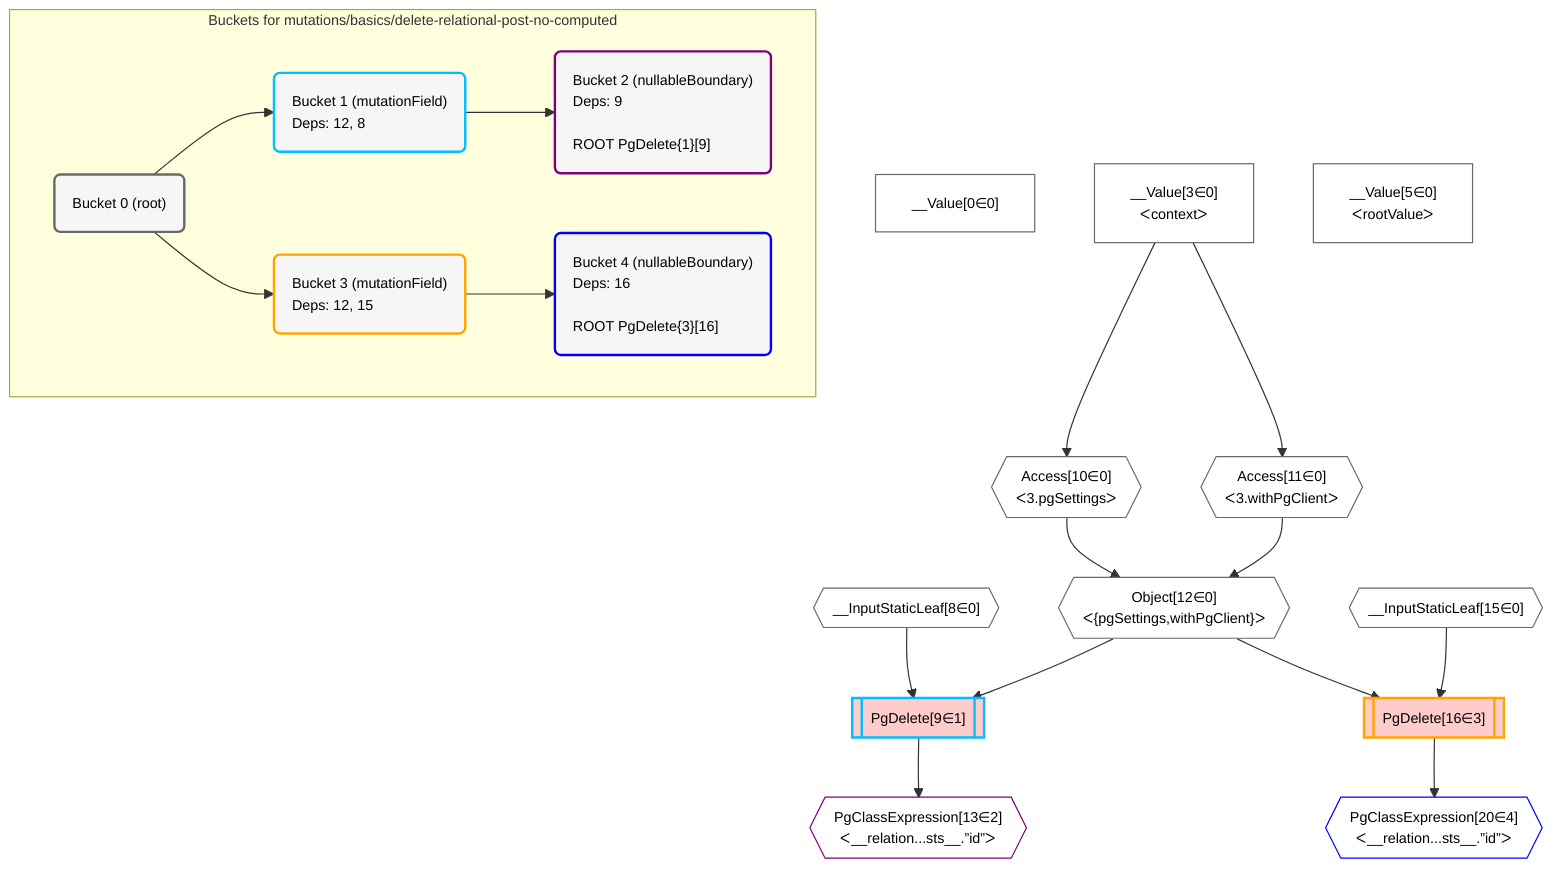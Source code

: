 %%{init: {'themeVariables': { 'fontSize': '12px'}}}%%
graph TD
    classDef path fill:#eee,stroke:#000,color:#000
    classDef plan fill:#fff,stroke-width:1px,color:#000
    classDef itemplan fill:#fff,stroke-width:2px,color:#000
    classDef unbatchedplan fill:#dff,stroke-width:1px,color:#000
    classDef sideeffectplan fill:#fcc,stroke-width:2px,color:#000
    classDef bucket fill:#f6f6f6,color:#000,stroke-width:2px,text-align:left


    %% define steps
    __Value0["__Value[0∈0]"]:::plan
    __Value3["__Value[3∈0]<br />ᐸcontextᐳ"]:::plan
    __Value5["__Value[5∈0]<br />ᐸrootValueᐳ"]:::plan
    __InputStaticLeaf8{{"__InputStaticLeaf[8∈0]"}}:::plan
    Access10{{"Access[10∈0]<br />ᐸ3.pgSettingsᐳ"}}:::plan
    Access11{{"Access[11∈0]<br />ᐸ3.withPgClientᐳ"}}:::plan
    Object12{{"Object[12∈0]<br />ᐸ{pgSettings,withPgClient}ᐳ"}}:::plan
    PgDelete9[["PgDelete[9∈1]"]]:::sideeffectplan
    PgClassExpression13{{"PgClassExpression[13∈2]<br />ᐸ__relation...sts__.”id”ᐳ"}}:::plan
    __InputStaticLeaf15{{"__InputStaticLeaf[15∈0]"}}:::plan
    PgDelete16[["PgDelete[16∈3]"]]:::sideeffectplan
    PgClassExpression20{{"PgClassExpression[20∈4]<br />ᐸ__relation...sts__.”id”ᐳ"}}:::plan

    %% plan dependencies
    __Value3 --> Access10
    __Value3 --> Access11
    Access10 & Access11 --> Object12
    Object12 & __InputStaticLeaf8 --> PgDelete9
    PgDelete9 --> PgClassExpression13
    Object12 & __InputStaticLeaf15 --> PgDelete16
    PgDelete16 --> PgClassExpression20

    subgraph "Buckets for mutations/basics/delete-relational-post-no-computed"
    Bucket0("Bucket 0 (root)"):::bucket
    classDef bucket0 stroke:#696969
    class Bucket0,__Value0,__Value3,__Value5,__InputStaticLeaf8,Access10,Access11,Object12,__InputStaticLeaf15 bucket0
    Bucket1("Bucket 1 (mutationField)<br />Deps: 12, 8"):::bucket
    classDef bucket1 stroke:#00bfff
    class Bucket1,PgDelete9 bucket1
    Bucket2("Bucket 2 (nullableBoundary)<br />Deps: 9<br /><br />ROOT PgDelete{1}[9]"):::bucket
    classDef bucket2 stroke:#7f007f
    class Bucket2,PgClassExpression13 bucket2
    Bucket3("Bucket 3 (mutationField)<br />Deps: 12, 15"):::bucket
    classDef bucket3 stroke:#ffa500
    class Bucket3,PgDelete16 bucket3
    Bucket4("Bucket 4 (nullableBoundary)<br />Deps: 16<br /><br />ROOT PgDelete{3}[16]"):::bucket
    classDef bucket4 stroke:#0000ff
    class Bucket4,PgClassExpression20 bucket4
    Bucket0 --> Bucket1 & Bucket3
    Bucket1 --> Bucket2
    Bucket3 --> Bucket4
    end